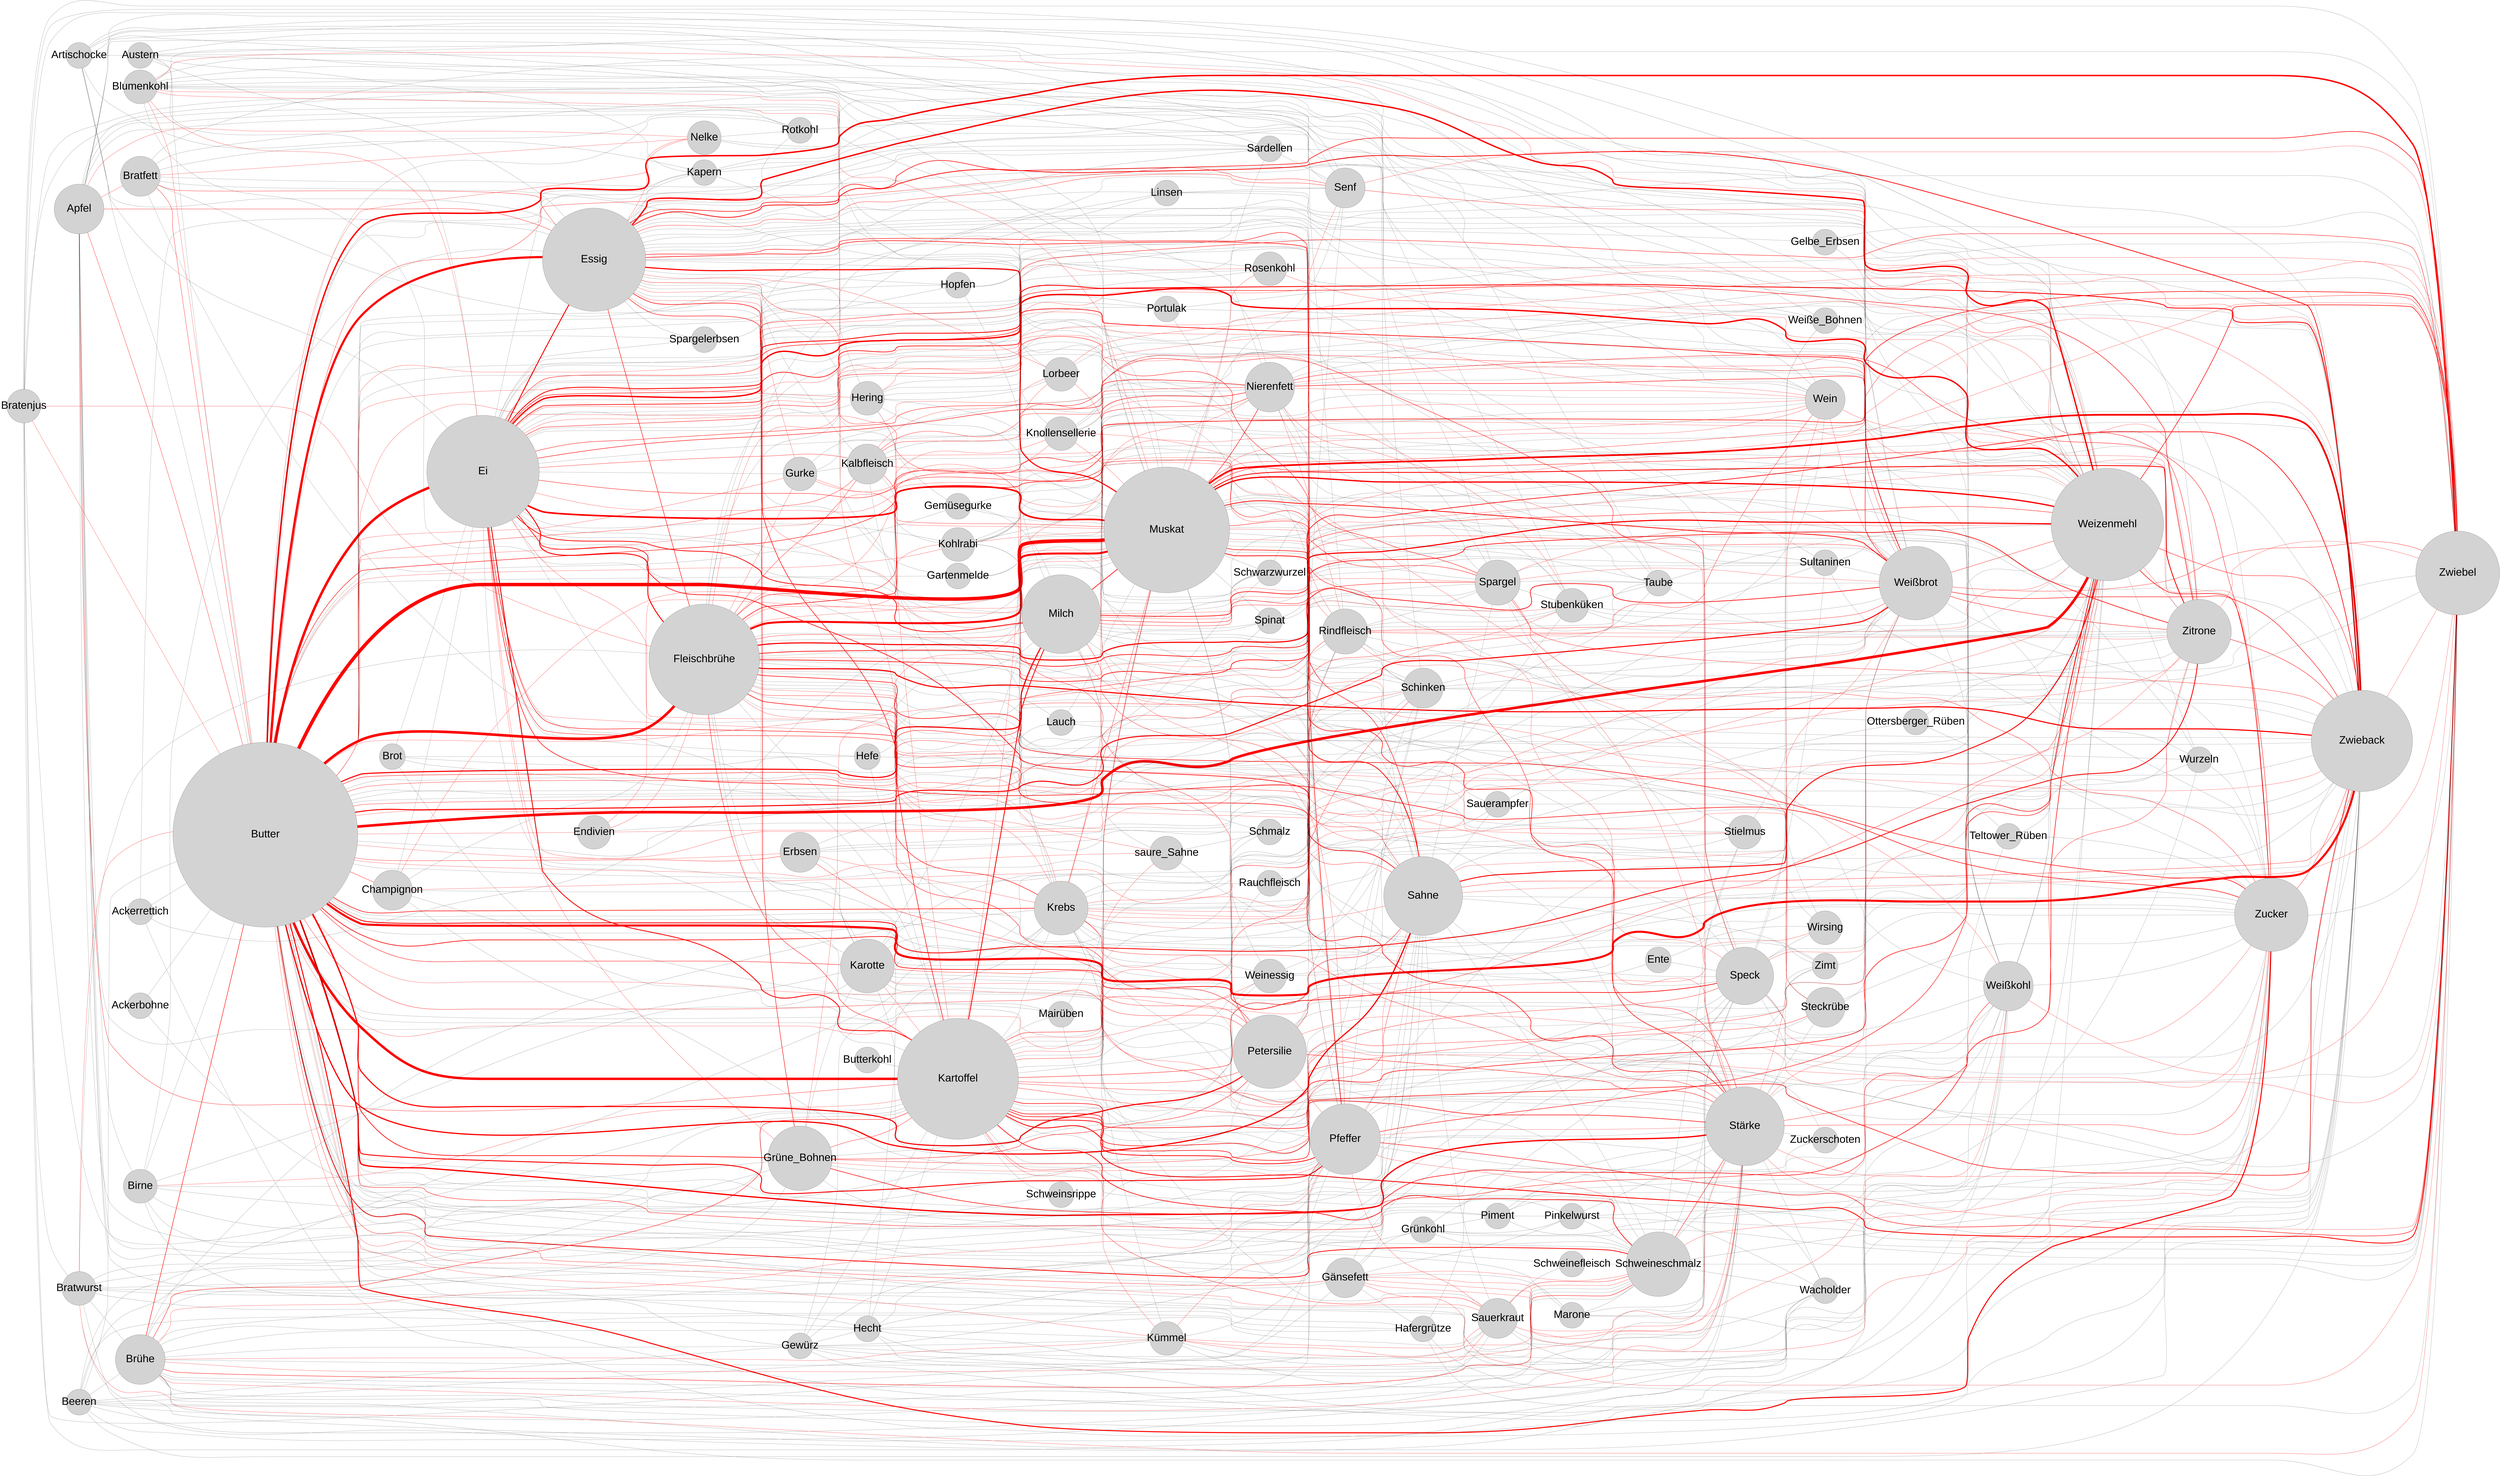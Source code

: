 graph {
graph[rankdir="LR", outputorder="edgesfirst"]
node[fontname="Arial", fontsize=120, shape=circle, style=filled, fixedsize=shape];
butter -- rindfleisch [penwidth=3, id="butter--rindfleisch", color=Red]
rindfleisch -- stubenküken [penwidth=1, id="rindfleisch--stubenküken"]
blumenkohl -- rindfleisch [penwidth=1, id="blumenkohl--rindfleisch"]
nierenfett -- rindfleisch [penwidth=2, id="nierenfett--rindfleisch", color=Red]
rindfleisch -- zitrone [penwidth=2, id="rindfleisch--zitrone", color=Red]
fleischbrühe -- rindfleisch [penwidth=1, id="fleischbrühe--rindfleisch"]
rindfleisch -- spargel [penwidth=1, id="rindfleisch--spargel"]
rindfleisch -- weizenmehl [penwidth=2, id="rindfleisch--weizenmehl", color=Red]
ei -- rindfleisch [penwidth=2, id="ei--rindfleisch", color=Red]
muskat -- rindfleisch [penwidth=2, id="muskat--rindfleisch", color=Red]
kartoffel -- rindfleisch [penwidth=2, id="kartoffel--rindfleisch", color=Red]
rindfleisch -- taube [penwidth=1, id="rindfleisch--taube"]
krebs -- rindfleisch [penwidth=1, id="krebs--rindfleisch"]
rindfleisch -- weißbrot [penwidth=3, id="rindfleisch--weißbrot", color=Red]
rindfleisch -- zwiebel [penwidth=1, id="rindfleisch--zwiebel"]
rauchfleisch -- rindfleisch [penwidth=1, id="rauchfleisch--rindfleisch"]
rindfleisch -- weißkohl [penwidth=2, id="rindfleisch--weißkohl", color=Red]
rindfleisch -- zwieback [penwidth=1, id="rindfleisch--zwieback"]
rindfleisch -- schinken [penwidth=1, id="rindfleisch--schinken"]
ottersberger_rüben -- zucker [penwidth=1, id="ottersberger_rüben--zucker"]
butter -- ottersberger_rüben [penwidth=1, id="butter--ottersberger_rüben"]
ottersberger_rüben -- weizenmehl [penwidth=1, id="ottersberger_rüben--weizenmehl"]
fleischbrühe -- ottersberger_rüben [penwidth=1, id="fleischbrühe--ottersberger_rüben"]
brot -- milch [penwidth=1, id="brot--milch"]
brot -- ei [penwidth=1, id="brot--ei"]
brot -- zwieback [penwidth=1, id="brot--zwieback"]
brot -- kartoffel [penwidth=1, id="brot--kartoffel"]
brot -- hefe [penwidth=1, id="brot--hefe"]
ei -- sultaninen [penwidth=1, id="ei--sultaninen"]
ei -- nierenfett [penwidth=5, id="ei--nierenfett", color=Red]
ei -- zitrone [penwidth=5, id="ei--zitrone", color=Red]
ei -- weizenmehl [penwidth=15, id="ei--weizenmehl", color=Red]
ei -- kapern [penwidth=1, id="ei--kapern"]
ei -- weiße_bohnen [penwidth=1, id="ei--weiße_bohnen"]
ei -- sahne [penwidth=7, id="ei--sahne", color=Red]
champignon -- ei [penwidth=1, id="champignon--ei"]
artischocke -- ei [penwidth=1, id="artischocke--ei"]
ei -- sardelle [penwidth=1, id="ei--sardelle"]
ei -- schmalz [penwidth=1, id="ei--schmalz"]
ei -- kartoffel [penwidth=9, id="ei--kartoffel", color=Red]
ei -- petersilie [penwidth=4, id="ei--petersilie", color=Red]
ei -- taube [penwidth=1, id="ei--taube"]
ei -- krebs [penwidth=5, id="ei--krebs", color=Red]
ei -- wein [penwidth=2, id="ei--wein", color=Red]
austern -- ei [penwidth=1, id="austern--ei"]
ei -- weinessig [penwidth=1, id="ei--weinessig"]
ei -- senf [penwidth=1, id="ei--senf"]
ei -- spargelerbsen [penwidth=1, id="ei--spargelerbsen"]
ei -- zwieback [penwidth=9, id="ei--zwieback", color=Red]
ei -- grüne_bohnen [penwidth=2, id="ei--grüne_bohnen", color=Red]
ei -- speck [penwidth=4, id="ei--speck", color=Red]
ei -- saure_sahne [penwidth=2, id="ei--saure_sahne", color=Red]
ei -- zimt [penwidth=1, id="ei--zimt"]
ei -- schinken [penwidth=1, id="ei--schinken"]
ei -- karotte [penwidth=1, id="ei--karotte"]
butter -- ei [penwidth=28, id="butter--ei", color=Red]
ei -- wurzeln [penwidth=1, id="ei--wurzeln"]
ei -- erbsen [penwidth=2, id="ei--erbsen", color=Red]
blumenkohl -- ei [penwidth=2, id="blumenkohl--ei", color=Red]
ei -- fleischbrühe [penwidth=10, id="ei--fleischbrühe", color=Red]
ei -- stubenküken [penwidth=2, id="ei--stubenküken", color=Red]
ei -- spargel [penwidth=4, id="ei--spargel", color=Red]
ei -- essig [penwidth=10, id="ei--essig", color=Red]
ei -- stärke [penwidth=4, id="ei--stärke", color=Red]
ei -- knollensellerie [penwidth=1, id="ei--knollensellerie"]
ei -- muskat [penwidth=18, id="ei--muskat", color=Red]
ei -- zucker [penwidth=6, id="ei--zucker", color=Red]
ei -- rosenkohl [penwidth=1, id="ei--rosenkohl"]
ei -- hopfen [penwidth=1, id="ei--hopfen"]
ei -- hering [penwidth=1, id="ei--hering"]
ei -- milch [penwidth=8, id="ei--milch", color=Red]
ei -- zwiebel [penwidth=4, id="ei--zwiebel", color=Red]
ei -- weißbrot [penwidth=7, id="ei--weißbrot", color=Red]
ei -- kalbfleisch [penwidth=3, id="ei--kalbfleisch", color=Red]
ei -- portulak [penwidth=1, id="ei--portulak"]
ei -- gurke [penwidth=1, id="ei--gurke"]
ei -- weißkohl [penwidth=1, id="ei--weißkohl"]
ei -- kohlrabi [penwidth=1, id="ei--kohlrabi"]
ei -- pfeffer [penwidth=2, id="ei--pfeffer", color=Red]
ei -- hefe [penwidth=1, id="ei--hefe"]
butter -- weiße_bohnen [penwidth=1, id="butter--weiße_bohnen"]
weiße_bohnen -- weizenmehl [penwidth=1, id="weiße_bohnen--weizenmehl"]
essig -- weiße_bohnen [penwidth=1, id="essig--weiße_bohnen"]
speck -- weiße_bohnen [penwidth=1, id="speck--weiße_bohnen"]
pfeffer -- weiße_bohnen [penwidth=1, id="pfeffer--weiße_bohnen"]
artischocke -- butter [penwidth=1, id="artischocke--butter"]
artischocke -- austern [penwidth=1, id="artischocke--austern"]
artischocke -- senf [penwidth=1, id="artischocke--senf"]
artischocke -- weizenmehl [penwidth=1, id="artischocke--weizenmehl"]
artischocke -- kapern [penwidth=1, id="artischocke--kapern"]
artischocke -- essig [penwidth=1, id="artischocke--essig"]
artischocke -- sardelle [penwidth=1, id="artischocke--sardelle"]
artischocke -- muskat [penwidth=1, id="artischocke--muskat"]
butter -- lauch [penwidth=1, id="butter--lauch"]
fleischbrühe -- lauch [penwidth=1, id="fleischbrühe--lauch"]
lauch -- zitrone [penwidth=1, id="lauch--zitrone"]
lauch -- zwieback [penwidth=1, id="lauch--zwieback"]
lauch -- muskat [penwidth=1, id="lauch--muskat"]
butter -- sardelle [penwidth=1, id="butter--sardelle"]
austern -- sardelle [penwidth=1, id="austern--sardelle"]
sardelle -- senf [penwidth=1, id="sardelle--senf"]
sardelle -- weizenmehl [penwidth=1, id="sardelle--weizenmehl"]
kapern -- sardelle [penwidth=1, id="kapern--sardelle"]
essig -- sardelle [penwidth=1, id="essig--sardelle"]
muskat -- sardelle [penwidth=1, id="muskat--sardelle"]
butter -- pinkelwurst [penwidth=1, id="butter--pinkelwurst"]
piment -- pinkelwurst [penwidth=1, id="piment--pinkelwurst"]
pinkelwurst -- zwiebel [penwidth=1, id="pinkelwurst--zwiebel"]
gänsefett -- pinkelwurst [penwidth=1, id="gänsefett--pinkelwurst"]
pinkelwurst -- stärke [penwidth=1, id="pinkelwurst--stärke"]
pinkelwurst -- zucker [penwidth=1, id="pinkelwurst--zucker"]
grünkohl -- pinkelwurst [penwidth=1, id="grünkohl--pinkelwurst"]
pinkelwurst -- schweineschmalz [penwidth=1, id="pinkelwurst--schweineschmalz"]
butter -- petersilie [penwidth=12, id="butter--petersilie", color=Red]
petersilie -- stubenküken [penwidth=1, id="petersilie--stubenküken"]
erbsen -- petersilie [penwidth=3, id="erbsen--petersilie", color=Red]
karotte -- petersilie [penwidth=3, id="karotte--petersilie", color=Red]
petersilie -- weizenmehl [penwidth=3, id="petersilie--weizenmehl", color=Red]
essig -- petersilie [penwidth=3, id="essig--petersilie", color=Red]
petersilie -- sahne [penwidth=1, id="petersilie--sahne"]
petersilie -- zuckerschoten [penwidth=1, id="petersilie--zuckerschoten"]
ackerbohne -- petersilie [penwidth=1, id="ackerbohne--petersilie"]
petersilie -- stärke [penwidth=4, id="petersilie--stärke", color=Red]
muskat -- petersilie [penwidth=1, id="muskat--petersilie"]
petersilie -- zucker [penwidth=1, id="petersilie--zucker"]
kartoffel -- petersilie [penwidth=3, id="kartoffel--petersilie", color=Red]
krebs -- petersilie [penwidth=2, id="krebs--petersilie", color=Red]
petersilie -- zwiebel [penwidth=2, id="petersilie--zwiebel", color=Red]
grüne_bohnen -- petersilie [penwidth=4, id="grüne_bohnen--petersilie", color=Red]
petersilie -- pfeffer [penwidth=2, id="petersilie--pfeffer", color=Red]
petersilie -- zimt [penwidth=1, id="petersilie--zimt"]
butter -- weinessig [penwidth=2, id="butter--weinessig", color=Red]
weinessig -- wurzeln [penwidth=1, id="weinessig--wurzeln"]
birne -- weinessig [penwidth=1, id="birne--weinessig"]
fleischbrühe -- weinessig [penwidth=1, id="fleischbrühe--weinessig"]
weinessig -- weizenmehl [penwidth=1, id="weinessig--weizenmehl"]
muskat -- weinessig [penwidth=1, id="muskat--weinessig"]
weinessig -- zucker [penwidth=1, id="weinessig--zucker"]
kartoffel -- weinessig [penwidth=1, id="kartoffel--weinessig"]
brühe -- wacholder [penwidth=1, id="brühe--wacholder"]
butter -- wacholder [penwidth=1, id="butter--wacholder"]
pfeffer -- wacholder [penwidth=1, id="pfeffer--wacholder"]
stärke -- wacholder [penwidth=1, id="stärke--wacholder"]
kümmel -- wacholder [penwidth=1, id="kümmel--wacholder"]
kartoffel -- wacholder [penwidth=1, id="kartoffel--wacholder"]
sauerkraut -- wacholder [penwidth=1, id="sauerkraut--wacholder"]
schweineschmalz -- wacholder [penwidth=1, id="schweineschmalz--wacholder"]
brühe -- stielmus [penwidth=1, id="brühe--stielmus"]
butter -- stielmus [penwidth=2, id="butter--stielmus", color=Red]
milch -- stielmus [penwidth=1, id="milch--stielmus"]
stielmus -- weizenmehl [penwidth=1, id="stielmus--weizenmehl"]
sahne -- stielmus [penwidth=1, id="sahne--stielmus"]
muskat -- stielmus [penwidth=1, id="muskat--stielmus"]
kartoffel -- stielmus [penwidth=1, id="kartoffel--stielmus"]
schweineschmalz -- stielmus [penwidth=1, id="schweineschmalz--stielmus"]
brühe -- zwieback [penwidth=1, id="brühe--zwieback"]
sultaninen -- zwieback [penwidth=1, id="sultaninen--zwieback"]
nierenfett -- zwieback [penwidth=1, id="nierenfett--zwieback"]
zitrone -- zwieback [penwidth=4, id="zitrone--zwieback", color=Red]
weizenmehl -- zwieback [penwidth=4, id="weizenmehl--zwieback", color=Red]
gartenmelde -- zwieback [penwidth=1, id="gartenmelde--zwieback"]
champignon -- zwieback [penwidth=1, id="champignon--zwieback"]
sahne -- zwieback [penwidth=3, id="sahne--zwieback", color=Red]
kümmel -- zwieback [penwidth=1, id="kümmel--zwieback"]
kartoffel -- zwieback [penwidth=6, id="kartoffel--zwieback", color=Red]
krebs -- zwieback [penwidth=1, id="krebs--zwieback"]
speck -- zwieback [penwidth=1, id="speck--zwieback"]
spinat -- zwieback [penwidth=1, id="spinat--zwieback"]
hecht -- zwieback [penwidth=1, id="hecht--zwieback"]
schinken -- zwieback [penwidth=1, id="schinken--zwieback"]
sauerampfer -- zwieback [penwidth=1, id="sauerampfer--zwieback"]
schweineschmalz -- zwieback [penwidth=1, id="schweineschmalz--zwieback"]
butter -- zwieback [penwidth=23, id="butter--zwieback", color=Red]
karotte -- zwieback [penwidth=1, id="karotte--zwieback"]
endivien -- zwieback [penwidth=2, id="endivien--zwieback", color=Red]
fleischbrühe -- zwieback [penwidth=12, id="fleischbrühe--zwieback", color=Red]
spargel -- zwieback [penwidth=3, id="spargel--zwieback", color=Red]
essig -- zwieback [penwidth=8, id="essig--zwieback", color=Red]
rosenkohl -- zwieback [penwidth=2, id="rosenkohl--zwieback", color=Red]
stärke -- zwieback [penwidth=2, id="stärke--zwieback", color=Red]
muskat -- zwieback [penwidth=19, id="muskat--zwieback", color=Red]
zucker -- zwieback [penwidth=3, id="zucker--zwieback", color=Red]
apfel -- zwieback [penwidth=1, id="apfel--zwieback"]
sauerkraut -- zwieback [penwidth=1, id="sauerkraut--zwieback"]
hopfen -- zwieback [penwidth=1, id="hopfen--zwieback"]
beeren -- zwieback [penwidth=1, id="beeren--zwieback"]
schwarzwurzel -- zwieback [penwidth=1, id="schwarzwurzel--zwieback"]
milch -- zwieback [penwidth=7, id="milch--zwieback", color=Red]
weißbrot -- zwieback [penwidth=5, id="weißbrot--zwieback", color=Red]
zwieback -- zwiebel [penwidth=2, id="zwieback--zwiebel", color=Red]
rauchfleisch -- zwieback [penwidth=1, id="rauchfleisch--zwieback"]
kalbfleisch -- zwieback [penwidth=1, id="kalbfleisch--zwieback"]
gurke -- zwieback [penwidth=2, id="gurke--zwieback", color=Red]
pfeffer -- zwieback [penwidth=1, id="pfeffer--zwieback"]
ackerrettich -- zwieback [penwidth=1, id="ackerrettich--zwieback"]
hefe -- zwieback [penwidth=1, id="hefe--zwieback"]
gewürz -- zwieback [penwidth=1, id="gewürz--zwieback"]
butterkohl -- kartoffel [penwidth=1, id="butterkohl--kartoffel"]
butter -- karotte [penwidth=4, id="butter--karotte", color=Red]
erbsen -- karotte [penwidth=1, id="erbsen--karotte"]
fleischbrühe -- karotte [penwidth=1, id="fleischbrühe--karotte"]
karotte -- spargel [penwidth=1, id="karotte--spargel"]
karotte -- weizenmehl [penwidth=1, id="karotte--weizenmehl"]
essig -- karotte [penwidth=1, id="essig--karotte"]
karotte -- stärke [penwidth=1, id="karotte--stärke"]
apfel -- karotte [penwidth=1, id="apfel--karotte"]
karotte -- muskat [penwidth=1, id="karotte--muskat"]
karotte -- kartoffel [penwidth=2, id="karotte--kartoffel", color=Red]
karotte -- zucker [penwidth=2, id="karotte--zucker", color=Red]
birne -- karotte [penwidth=1, id="birne--karotte"]
karotte -- zwiebel [penwidth=1, id="karotte--zwiebel"]
grüne_bohnen -- karotte [penwidth=1, id="grüne_bohnen--karotte"]
karotte -- pfeffer [penwidth=1, id="karotte--pfeffer"]
karotte -- schinken [penwidth=1, id="karotte--schinken"]
butter -- wurzeln [penwidth=1, id="butter--wurzeln"]
fleischbrühe -- wurzeln [penwidth=1, id="fleischbrühe--wurzeln"]
weizenmehl -- wurzeln [penwidth=1, id="weizenmehl--wurzeln"]
muskat -- wurzeln [penwidth=1, id="muskat--wurzeln"]
wurzeln -- zucker [penwidth=1, id="wurzeln--zucker"]
butter -- wirsing [penwidth=2, id="butter--wirsing", color=Red]
fleischbrühe -- wirsing [penwidth=1, id="fleischbrühe--wirsing"]
speck -- wirsing [penwidth=1, id="speck--wirsing"]
muskat -- wirsing [penwidth=1, id="muskat--wirsing"]
ente -- wirsing [penwidth=1, id="ente--wirsing"]
muskat -- sultaninen [penwidth=1, id="muskat--sultaninen"]
muskat -- nierenfett [penwidth=5, id="muskat--nierenfett", color=Red]
muskat -- zitrone [penwidth=9, id="muskat--zitrone", color=Red]
muskat -- weizenmehl [penwidth=14, id="muskat--weizenmehl", color=Red]
muskat -- steckrübe [penwidth=2, id="muskat--steckrübe", color=Red]
kapern -- muskat [penwidth=1, id="kapern--muskat"]
gartenmelde -- muskat [penwidth=1, id="gartenmelde--muskat"]
muskat -- sahne [penwidth=8, id="muskat--sahne", color=Red]
champignon -- muskat [penwidth=2, id="champignon--muskat", color=Red]
gemüsegurke -- muskat [penwidth=1, id="gemüsegurke--muskat"]
kartoffel -- muskat [penwidth=4, id="kartoffel--muskat", color=Red]
muskat -- taube [penwidth=1, id="muskat--taube"]
krebs -- muskat [penwidth=3, id="krebs--muskat", color=Red]
muskat -- wein [penwidth=2, id="muskat--wein", color=Red]
austern -- muskat [penwidth=1, id="austern--muskat"]
muskat -- senf [penwidth=1, id="muskat--senf"]
grüne_bohnen -- muskat [penwidth=2, id="grüne_bohnen--muskat", color=Red]
muskat -- speck [penwidth=1, id="muskat--speck"]
muskat -- spinat [penwidth=1, id="muskat--spinat"]
muskat -- schinken [penwidth=1, id="muskat--schinken"]
muskat -- sauerampfer [penwidth=1, id="muskat--sauerampfer"]
bratenjus -- muskat [penwidth=1, id="bratenjus--muskat"]
butter -- muskat [penwidth=38, id="butter--muskat", color=Red]
endivien -- muskat [penwidth=2, id="endivien--muskat", color=Red]
blumenkohl -- muskat [penwidth=2, id="blumenkohl--muskat", color=Red]
fleischbrühe -- muskat [penwidth=22, id="fleischbrühe--muskat", color=Red]
muskat -- spargel [penwidth=4, id="muskat--spargel", color=Red]
mairüben -- muskat [penwidth=1, id="mairüben--muskat"]
muskat -- stubenküken [penwidth=1, id="muskat--stubenküken"]
essig -- muskat [penwidth=12, id="essig--muskat", color=Red]
muskat -- rosenkohl [penwidth=2, id="muskat--rosenkohl", color=Red]
muskat -- stärke [penwidth=6, id="muskat--stärke", color=Red]
muskat -- zucker [penwidth=4, id="muskat--zucker", color=Red]
knollensellerie -- muskat [penwidth=2, id="knollensellerie--muskat", color=Red]
hopfen -- muskat [penwidth=1, id="hopfen--muskat"]
hering -- muskat [penwidth=1, id="hering--muskat"]
muskat -- schwarzwurzel [penwidth=1, id="muskat--schwarzwurzel"]
milch -- muskat [penwidth=7, id="milch--muskat", color=Red]
muskat -- zwiebel [penwidth=3, id="muskat--zwiebel", color=Red]
muskat -- weißbrot [penwidth=8, id="muskat--weißbrot", color=Red]
kalbfleisch -- muskat [penwidth=3, id="kalbfleisch--muskat", color=Red]
gurke -- muskat [penwidth=2, id="gurke--muskat", color=Red]
muskat -- weißkohl [penwidth=1, id="muskat--weißkohl"]
kohlrabi -- muskat [penwidth=2, id="kohlrabi--muskat", color=Red]
ackerrettich -- muskat [penwidth=1, id="ackerrettich--muskat"]
apfel -- butter [penwidth=3, id="apfel--butter", color=Red]
apfel -- weizenmehl [penwidth=1, id="apfel--weizenmehl"]
apfel -- essig [penwidth=3, id="apfel--essig", color=Red]
apfel -- kartoffel [penwidth=3, id="apfel--kartoffel", color=Red]
apfel -- bratfett [penwidth=2, id="apfel--bratfett", color=Red]
apfel -- birne [penwidth=1, id="apfel--birne"]
apfel -- wein [penwidth=1, id="apfel--wein"]
apfel -- rotkohl [penwidth=1, id="apfel--rotkohl"]
apfel -- milch [penwidth=1, id="apfel--milch"]
apfel -- nelke [penwidth=2, id="apfel--nelke", color=Red]
apfel -- weißkohl [penwidth=1, id="apfel--weißkohl"]
apfel -- grüne_bohnen [penwidth=1, id="apfel--grüne_bohnen"]
apfel -- pfeffer [penwidth=1, id="apfel--pfeffer"]
apfel -- schinken [penwidth=1, id="apfel--schinken"]
apfel -- schweinsrippe [penwidth=1, id="apfel--schweinsrippe"]
sultaninen -- zucker [penwidth=1, id="sultaninen--zucker"]
teltower_rüben -- zucker [penwidth=1, id="teltower_rüben--zucker"]
weizenmehl -- zucker [penwidth=6, id="weizenmehl--zucker", color=Red]
steckrübe -- zucker [penwidth=1, id="steckrübe--zucker"]
sahne -- zucker [penwidth=1, id="sahne--zucker"]
kartoffel -- zucker [penwidth=1, id="kartoffel--zucker"]
marone -- zucker [penwidth=1, id="marone--zucker"]
piment -- zucker [penwidth=1, id="piment--zucker"]
krebs -- zucker [penwidth=1, id="krebs--zucker"]
gänsefett -- zucker [penwidth=2, id="gänsefett--zucker", color=Red]
speck -- zucker [penwidth=2, id="speck--zucker", color=Red]
zimt -- zucker [penwidth=1, id="zimt--zucker"]
grünkohl -- zucker [penwidth=1, id="grünkohl--zucker"]
schweineschmalz -- zucker [penwidth=2, id="schweineschmalz--zucker", color=Red]
butter -- zucker [penwidth=11, id="butter--zucker", color=Red]
erbsen -- zucker [penwidth=1, id="erbsen--zucker"]
fleischbrühe -- zucker [penwidth=6, id="fleischbrühe--zucker", color=Red]
spargel -- zucker [penwidth=3, id="spargel--zucker", color=Red]
essig -- zucker [penwidth=1, id="essig--zucker"]
stärke -- zucker [penwidth=3, id="stärke--zucker", color=Red]
milch -- zucker [penwidth=2, id="milch--zucker", color=Red]
weißbrot -- zucker [penwidth=1, id="weißbrot--zucker"]
zucker -- zwiebel [penwidth=1, id="zucker--zwiebel"]
weißkohl -- zucker [penwidth=1, id="weißkohl--zucker"]
brühe -- sauerkraut [penwidth=2, id="brühe--sauerkraut", color=Red]
butter -- sauerkraut [penwidth=2, id="butter--sauerkraut", color=Red]
sauerkraut -- schweinefleisch [penwidth=1, id="sauerkraut--schweinefleisch"]
sahne -- sauerkraut [penwidth=1, id="sahne--sauerkraut"]
sauerkraut -- stärke [penwidth=2, id="sauerkraut--stärke", color=Red]
kümmel -- sauerkraut [penwidth=2, id="kümmel--sauerkraut", color=Red]
kartoffel -- sauerkraut [penwidth=3, id="kartoffel--sauerkraut", color=Red]
beeren -- sauerkraut [penwidth=1, id="beeren--sauerkraut"]
krebs -- sauerkraut [penwidth=1, id="krebs--sauerkraut"]
pfeffer -- sauerkraut [penwidth=2, id="pfeffer--sauerkraut", color=Red]
hecht -- sauerkraut [penwidth=1, id="hecht--sauerkraut"]
gewürz -- sauerkraut [penwidth=1, id="gewürz--sauerkraut"]
sauerkraut -- schweineschmalz [penwidth=3, id="sauerkraut--schweineschmalz", color=Red]
butter -- schwarzwurzel [penwidth=1, id="butter--schwarzwurzel"]
fleischbrühe -- schwarzwurzel [penwidth=1, id="fleischbrühe--schwarzwurzel"]
milch -- schwarzwurzel [penwidth=1, id="milch--schwarzwurzel"]
essig -- schwarzwurzel [penwidth=1, id="essig--schwarzwurzel"]
sultaninen -- weißbrot [penwidth=1, id="sultaninen--weißbrot"]
nierenfett -- weißbrot [penwidth=5, id="nierenfett--weißbrot", color=Red]
weißbrot -- zitrone [penwidth=4, id="weißbrot--zitrone", color=Red]
weißbrot -- weizenmehl [penwidth=3, id="weißbrot--weizenmehl", color=Red]
sahne -- weißbrot [penwidth=2, id="sahne--weißbrot", color=Red]
kartoffel -- weißbrot [penwidth=3, id="kartoffel--weißbrot", color=Red]
taube -- weißbrot [penwidth=1, id="taube--weißbrot"]
krebs -- weißbrot [penwidth=2, id="krebs--weißbrot", color=Red]
wein -- weißbrot [penwidth=2, id="wein--weißbrot", color=Red]
speck -- weißbrot [penwidth=1, id="speck--weißbrot"]
spinat -- weißbrot [penwidth=1, id="spinat--weißbrot"]
schinken -- weißbrot [penwidth=1, id="schinken--weißbrot"]
sauerampfer -- weißbrot [penwidth=1, id="sauerampfer--weißbrot"]
bratenjus -- weißbrot [penwidth=1, id="bratenjus--weißbrot"]
bratwurst -- weißbrot [penwidth=1, id="bratwurst--weißbrot"]
gelbe_erbsen -- weißbrot [penwidth=1, id="gelbe_erbsen--weißbrot"]
butter -- weißbrot [penwidth=11, id="butter--weißbrot", color=Red]
stubenküken -- weißbrot [penwidth=1, id="stubenküken--weißbrot"]
blumenkohl -- weißbrot [penwidth=1, id="blumenkohl--weißbrot"]
fleischbrühe -- weißbrot [penwidth=7, id="fleischbrühe--weißbrot", color=Red]
spargel -- weißbrot [penwidth=2, id="spargel--weißbrot", color=Red]
essig -- weißbrot [penwidth=1, id="essig--weißbrot"]
stärke -- weißbrot [penwidth=2, id="stärke--weißbrot", color=Red]
knollensellerie -- weißbrot [penwidth=1, id="knollensellerie--weißbrot"]
milch -- weißbrot [penwidth=3, id="milch--weißbrot", color=Red]
weißbrot -- zwiebel [penwidth=3, id="weißbrot--zwiebel", color=Red]
rauchfleisch -- weißbrot [penwidth=1, id="rauchfleisch--weißbrot"]
kalbfleisch -- weißbrot [penwidth=3, id="kalbfleisch--weißbrot", color=Red]
gurke -- weißbrot [penwidth=1, id="gurke--weißbrot"]
weißbrot -- weißkohl [penwidth=1, id="weißbrot--weißkohl"]
kohlrabi -- weißbrot [penwidth=1, id="kohlrabi--weißbrot"]
pfeffer -- weißbrot [penwidth=1, id="pfeffer--weißbrot"]
butter -- gurke [penwidth=2, id="butter--gurke", color=Red]
fleischbrühe -- gurke [penwidth=2, id="fleischbrühe--gurke", color=Red]
gurke -- nierenfett [penwidth=1, id="gurke--nierenfett"]
gurke -- kalbfleisch [penwidth=1, id="gurke--kalbfleisch"]
essig -- gurke [penwidth=2, id="essig--gurke", color=Red]
brühe -- butter [penwidth=5, id="brühe--butter", color=Red]
brühe -- sahne [penwidth=1, id="brühe--sahne"]
brühe -- stärke [penwidth=2, id="brühe--stärke", color=Red]
brühe -- kümmel [penwidth=2, id="brühe--kümmel", color=Red]
brühe -- kartoffel [penwidth=4, id="brühe--kartoffel", color=Red]
brühe -- hafergrütze [penwidth=1, id="brühe--hafergrütze"]
beeren -- brühe [penwidth=1, id="beeren--brühe"]
brühe -- krebs [penwidth=1, id="brühe--krebs"]
brühe -- zwiebel [penwidth=1, id="brühe--zwiebel"]
brühe -- gänsefett [penwidth=1, id="brühe--gänsefett"]
brühe -- weißkohl [penwidth=1, id="brühe--weißkohl"]
brühe -- grüne_bohnen [penwidth=1, id="brühe--grüne_bohnen"]
brühe -- speck [penwidth=1, id="brühe--speck"]
brühe -- pfeffer [penwidth=2, id="brühe--pfeffer", color=Red]
brühe -- hecht [penwidth=1, id="brühe--hecht"]
brühe -- gewürz [penwidth=1, id="brühe--gewürz"]
bratwurst -- brühe [penwidth=1, id="bratwurst--brühe"]
brühe -- schweineschmalz [penwidth=4, id="brühe--schweineschmalz", color=Red]
butter -- kapern [penwidth=1, id="butter--kapern"]
austern -- kapern [penwidth=1, id="austern--kapern"]
kapern -- senf [penwidth=1, id="kapern--senf"]
kapern -- weizenmehl [penwidth=1, id="kapern--weizenmehl"]
essig -- kapern [penwidth=1, id="essig--kapern"]
butter -- gartenmelde [penwidth=1, id="butter--gartenmelde"]
essig -- gartenmelde [penwidth=1, id="essig--gartenmelde"]
butter -- champignon [penwidth=3, id="butter--champignon", color=Red]
champignon -- fleischbrühe [penwidth=1, id="champignon--fleischbrühe"]
champignon -- zitrone [penwidth=2, id="champignon--zitrone", color=Red]
champignon -- pfeffer [penwidth=1, id="champignon--pfeffer"]
champignon -- stärke [penwidth=1, id="champignon--stärke"]
butter -- kümmel [penwidth=2, id="butter--kümmel", color=Red]
krebs -- kümmel [penwidth=1, id="krebs--kümmel"]
kümmel -- sahne [penwidth=1, id="kümmel--sahne"]
kümmel -- pfeffer [penwidth=2, id="kümmel--pfeffer", color=Red]
kümmel -- stärke [penwidth=2, id="kümmel--stärke", color=Red]
hecht -- kümmel [penwidth=1, id="hecht--kümmel"]
kartoffel -- kümmel [penwidth=2, id="kartoffel--kümmel", color=Red]
gewürz -- kümmel [penwidth=1, id="gewürz--kümmel"]
beeren -- kümmel [penwidth=1, id="beeren--kümmel"]
kümmel -- schweineschmalz [penwidth=2, id="kümmel--schweineschmalz", color=Red]
butter -- marone [penwidth=1, id="butter--marone"]
gänsefett -- marone [penwidth=1, id="gänsefett--marone"]
marone -- weißkohl [penwidth=1, id="marone--weißkohl"]
marone -- stärke [penwidth=1, id="marone--stärke"]
marone -- schweineschmalz [penwidth=1, id="marone--schweineschmalz"]
butter -- senf [penwidth=3, id="butter--senf", color=Red]
austern -- senf [penwidth=1, id="austern--senf"]
fleischbrühe -- senf [penwidth=2, id="fleischbrühe--senf", color=Red]
senf -- zwiebel [penwidth=2, id="senf--zwiebel", color=Red]
senf -- weizenmehl [penwidth=3, id="senf--weizenmehl", color=Red]
essig -- senf [penwidth=3, id="essig--senf", color=Red]
kartoffel -- senf [penwidth=1, id="kartoffel--senf"]
linsen -- senf [penwidth=1, id="linsen--senf"]
butter -- gänsefett [penwidth=3, id="butter--gänsefett", color=Red]
gänsefett -- piment [penwidth=1, id="gänsefett--piment"]
gänsefett -- zwiebel [penwidth=2, id="gänsefett--zwiebel", color=Red]
gänsefett -- weißkohl [penwidth=2, id="gänsefett--weißkohl", color=Red]
gänsefett -- speck [penwidth=1, id="gänsefett--speck"]
gänsefett -- stärke [penwidth=2, id="gänsefett--stärke", color=Red]
gänsefett -- grünkohl [penwidth=1, id="gänsefett--grünkohl"]
gänsefett -- hafergrütze [penwidth=1, id="gänsefett--hafergrütze"]
bratwurst -- gänsefett [penwidth=1, id="bratwurst--gänsefett"]
gänsefett -- schweineschmalz [penwidth=2, id="gänsefett--schweineschmalz", color=Red]
butter -- grüne_bohnen [penwidth=7, id="butter--grüne_bohnen", color=Red]
grüne_bohnen -- weizenmehl [penwidth=6, id="grüne_bohnen--weizenmehl", color=Red]
essig -- grüne_bohnen [penwidth=5, id="essig--grüne_bohnen", color=Red]
grüne_bohnen -- sahne [penwidth=3, id="grüne_bohnen--sahne", color=Red]
grüne_bohnen -- stärke [penwidth=1, id="grüne_bohnen--stärke"]
grüne_bohnen -- kartoffel [penwidth=3, id="grüne_bohnen--kartoffel", color=Red]
birne -- grüne_bohnen [penwidth=1, id="birne--grüne_bohnen"]
grüne_bohnen -- pfeffer [penwidth=2, id="grüne_bohnen--pfeffer", color=Red]
grüne_bohnen -- schinken [penwidth=1, id="grüne_bohnen--schinken"]
grüne_bohnen -- schweineschmalz [penwidth=1, id="grüne_bohnen--schweineschmalz"]
butter -- saure_sahne [penwidth=2, id="butter--saure_sahne", color=Red]
milch -- saure_sahne [penwidth=1, id="milch--saure_sahne"]
saure_sahne -- speck [penwidth=1, id="saure_sahne--speck"]
saure_sahne -- schmalz [penwidth=1, id="saure_sahne--schmalz"]
kartoffel -- saure_sahne [penwidth=2, id="kartoffel--saure_sahne", color=Red]
butter -- hecht [penwidth=1, id="butter--hecht"]
hecht -- krebs [penwidth=1, id="hecht--krebs"]
hecht -- sahne [penwidth=1, id="hecht--sahne"]
hecht -- pfeffer [penwidth=1, id="hecht--pfeffer"]
hecht -- stärke [penwidth=1, id="hecht--stärke"]
hecht -- kartoffel [penwidth=1, id="hecht--kartoffel"]
gewürz -- hecht [penwidth=1, id="gewürz--hecht"]
beeren -- hecht [penwidth=1, id="beeren--hecht"]
hecht -- schweineschmalz [penwidth=1, id="hecht--schweineschmalz"]
bratfett -- butter [penwidth=3, id="bratfett--butter", color=Red]
bratfett -- wein [penwidth=1, id="bratfett--wein"]
bratfett -- lorbeer [penwidth=1, id="bratfett--lorbeer"]
bratfett -- rotkohl [penwidth=1, id="bratfett--rotkohl"]
bratfett -- zwiebel [penwidth=1, id="bratfett--zwiebel"]
bratfett -- nelke [penwidth=2, id="bratfett--nelke", color=Red]
bratfett -- essig [penwidth=3, id="bratfett--essig", color=Red]
bratfett -- weißkohl [penwidth=1, id="bratfett--weißkohl"]
bratfett -- pfeffer [penwidth=1, id="bratfett--pfeffer"]
bratfett -- kartoffel [penwidth=1, id="bratfett--kartoffel"]
bratenjus -- butter [penwidth=2, id="bratenjus--butter", color=Red]
bratenjus -- fleischbrühe [penwidth=2, id="bratenjus--fleischbrühe", color=Red]
bratenjus -- zwiebel [penwidth=1, id="bratenjus--zwiebel"]
bratenjus -- weizenmehl [penwidth=1, id="bratenjus--weizenmehl"]
bratenjus -- pfeffer [penwidth=1, id="bratenjus--pfeffer"]
bratenjus -- stärke [penwidth=1, id="bratenjus--stärke"]
bratenjus -- knollensellerie [penwidth=1, id="bratenjus--knollensellerie"]
bratenjus -- kartoffel [penwidth=1, id="bratenjus--kartoffel"]
bratenjus -- bratwurst [penwidth=1, id="bratenjus--bratwurst"]
blumenkohl -- butter [penwidth=2, id="blumenkohl--butter", color=Red]
blumenkohl -- stubenküken [penwidth=1, id="blumenkohl--stubenküken"]
blumenkohl -- krebs [penwidth=2, id="blumenkohl--krebs", color=Red]
blumenkohl -- nierenfett [penwidth=1, id="blumenkohl--nierenfett"]
blumenkohl -- spargel [penwidth=1, id="blumenkohl--spargel"]
blumenkohl -- zitrone [penwidth=1, id="blumenkohl--zitrone"]
blumenkohl -- weizenmehl [penwidth=2, id="blumenkohl--weizenmehl", color=Red]
blumenkohl -- fleischbrühe [penwidth=1, id="blumenkohl--fleischbrühe"]
blumenkohl -- sahne [penwidth=1, id="blumenkohl--sahne"]
blumenkohl -- taube [penwidth=1, id="blumenkohl--taube"]
butter -- stubenküken [penwidth=2, id="butter--stubenküken", color=Red]
krebs -- stubenküken [penwidth=2, id="krebs--stubenküken", color=Red]
erbsen -- stubenküken [penwidth=1, id="erbsen--stubenküken"]
nierenfett -- stubenküken [penwidth=1, id="nierenfett--stubenküken"]
spargel -- stubenküken [penwidth=1, id="spargel--stubenküken"]
stubenküken -- zitrone [penwidth=1, id="stubenküken--zitrone"]
stubenküken -- weizenmehl [penwidth=1, id="stubenküken--weizenmehl"]
stubenküken -- taube [penwidth=1, id="stubenküken--taube"]
essig -- nierenfett [penwidth=1, id="essig--nierenfett"]
essig -- weizenmehl [penwidth=15, id="essig--weizenmehl", color=Red]
essig -- sahne [penwidth=5, id="essig--sahne", color=Red]
essig -- gemüsegurke [penwidth=1, id="essig--gemüsegurke"]
essig -- kartoffel [penwidth=6, id="essig--kartoffel", color=Red]
essig -- linsen [penwidth=1, id="essig--linsen"]
austern -- essig [penwidth=1, id="austern--essig"]
essig -- lorbeer [penwidth=2, id="essig--lorbeer", color=Red]
essig -- wein [penwidth=1, id="essig--wein"]
essig -- spargelerbsen [penwidth=1, id="essig--spargelerbsen"]
essig -- speck [penwidth=1, id="essig--speck"]
essig -- schinken [penwidth=1, id="essig--schinken"]
butter -- essig [penwidth=24, id="butter--essig", color=Red]
essig -- fleischbrühe [penwidth=5, id="essig--fleischbrühe", color=Red]
essig -- spargel [penwidth=1, id="essig--spargel"]
essig -- rosenkohl [penwidth=1, id="essig--rosenkohl"]
essig -- hopfen [penwidth=1, id="essig--hopfen"]
essig -- hering [penwidth=1, id="essig--hering"]
birne -- essig [penwidth=1, id="birne--essig"]
essig -- rotkohl [penwidth=1, id="essig--rotkohl"]
essig -- milch [penwidth=2, id="essig--milch", color=Red]
essig -- zwiebel [penwidth=6, id="essig--zwiebel", color=Red]
essig -- kalbfleisch [penwidth=1, id="essig--kalbfleisch"]
essig -- nelke [penwidth=2, id="essig--nelke", color=Red]
essig -- weißkohl [penwidth=1, id="essig--weißkohl"]
essig -- pfeffer [penwidth=6, id="essig--pfeffer", color=Red]
ackerrettich -- essig [penwidth=1, id="ackerrettich--essig"]
butter -- rosenkohl [penwidth=2, id="butter--rosenkohl", color=Red]
fleischbrühe -- rosenkohl [penwidth=1, id="fleischbrühe--rosenkohl"]
rosenkohl -- weizenmehl [penwidth=2, id="rosenkohl--weizenmehl", color=Red]
butter -- knollensellerie [penwidth=2, id="butter--knollensellerie", color=Red]
knollensellerie -- wein [penwidth=1, id="knollensellerie--wein"]
fleischbrühe -- knollensellerie [penwidth=2, id="fleischbrühe--knollensellerie", color=Red]
knollensellerie -- nierenfett [penwidth=1, id="knollensellerie--nierenfett"]
knollensellerie -- zitrone [penwidth=1, id="knollensellerie--zitrone"]
kalbfleisch -- knollensellerie [penwidth=1, id="kalbfleisch--knollensellerie"]
knollensellerie -- stärke [penwidth=2, id="knollensellerie--stärke", color=Red]
butter -- ente [penwidth=1, id="butter--ente"]
ente -- speck [penwidth=1, id="ente--speck"]
butter -- hafergrütze [penwidth=1, id="butter--hafergrütze"]
hafergrütze -- zwiebel [penwidth=1, id="hafergrütze--zwiebel"]
hafergrütze -- weißkohl [penwidth=1, id="hafergrütze--weißkohl"]
hafergrütze -- speck [penwidth=1, id="hafergrütze--speck"]
bratwurst -- hafergrütze [penwidth=1, id="bratwurst--hafergrütze"]
birne -- butter [penwidth=1, id="birne--butter"]
birne -- weizenmehl [penwidth=1, id="birne--weizenmehl"]
birne -- pfeffer [penwidth=1, id="birne--pfeffer"]
birne -- kartoffel [penwidth=2, id="birne--kartoffel", color=Red]
birne -- schinken [penwidth=1, id="birne--schinken"]
butter -- milch [penwidth=12, id="butter--milch", color=Red]
milch -- sultaninen [penwidth=1, id="milch--sultaninen"]
fleischbrühe -- milch [penwidth=3, id="fleischbrühe--milch", color=Red]
milch -- spargel [penwidth=1, id="milch--spargel"]
milch -- weizenmehl [penwidth=4, id="milch--weizenmehl", color=Red]
milch -- sahne [penwidth=3, id="milch--sahne", color=Red]
gemüsegurke -- milch [penwidth=1, id="gemüsegurke--milch"]
milch -- schmalz [penwidth=1, id="milch--schmalz"]
kartoffel -- milch [penwidth=9, id="kartoffel--milch", color=Red]
hering -- milch [penwidth=1, id="hering--milch"]
milch -- zwiebel [penwidth=2, id="milch--zwiebel", color=Red]
milch -- speck [penwidth=2, id="milch--speck", color=Red]
milch -- spinat [penwidth=1, id="milch--spinat"]
hefe -- milch [penwidth=1, id="hefe--milch"]
milch -- schinken [penwidth=1, id="milch--schinken"]
butter -- rauchfleisch [penwidth=1, id="butter--rauchfleisch"]
kartoffel -- rauchfleisch [penwidth=1, id="kartoffel--rauchfleisch"]
rauchfleisch -- schinken [penwidth=1, id="rauchfleisch--schinken"]
hefe -- kartoffel [penwidth=1, id="hefe--kartoffel"]
butter -- gewürz [penwidth=1, id="butter--gewürz"]
gewürz -- krebs [penwidth=1, id="gewürz--krebs"]
gewürz -- sahne [penwidth=1, id="gewürz--sahne"]
gewürz -- pfeffer [penwidth=1, id="gewürz--pfeffer"]
gewürz -- stärke [penwidth=1, id="gewürz--stärke"]
gewürz -- kartoffel [penwidth=1, id="gewürz--kartoffel"]
beeren -- gewürz [penwidth=1, id="beeren--gewürz"]
gewürz -- schweineschmalz [penwidth=1, id="gewürz--schweineschmalz"]
butter -- sultaninen [penwidth=1, id="butter--sultaninen"]
fleischbrühe -- sultaninen [penwidth=1, id="fleischbrühe--sultaninen"]
spargel -- sultaninen [penwidth=1, id="spargel--sultaninen"]
speck -- sultaninen [penwidth=1, id="speck--sultaninen"]
butter -- nierenfett [penwidth=5, id="butter--nierenfett", color=Red]
nierenfett -- zitrone [penwidth=4, id="nierenfett--zitrone", color=Red]
fleischbrühe -- nierenfett [penwidth=4, id="fleischbrühe--nierenfett", color=Red]
nierenfett -- spargel [penwidth=1, id="nierenfett--spargel"]
nierenfett -- weizenmehl [penwidth=2, id="nierenfett--weizenmehl", color=Red]
nierenfett -- stärke [penwidth=2, id="nierenfett--stärke", color=Red]
nierenfett -- taube [penwidth=1, id="nierenfett--taube"]
krebs -- nierenfett [penwidth=2, id="krebs--nierenfett", color=Red]
nierenfett -- wein [penwidth=2, id="nierenfett--wein", color=Red]
nierenfett -- zwiebel [penwidth=1, id="nierenfett--zwiebel"]
kalbfleisch -- nierenfett [penwidth=3, id="kalbfleisch--nierenfett", color=Red]
nierenfett -- weißkohl [penwidth=1, id="nierenfett--weißkohl"]
kohlrabi -- nierenfett [penwidth=1, id="kohlrabi--nierenfett"]
butter -- zitrone [penwidth=9, id="butter--zitrone", color=Red]
endivien -- zitrone [penwidth=1, id="endivien--zitrone"]
fleischbrühe -- zitrone [penwidth=7, id="fleischbrühe--zitrone", color=Red]
spargel -- zitrone [penwidth=1, id="spargel--zitrone"]
weizenmehl -- zitrone [penwidth=2, id="weizenmehl--zitrone", color=Red]
stärke -- zitrone [penwidth=3, id="stärke--zitrone", color=Red]
taube -- zitrone [penwidth=1, id="taube--zitrone"]
krebs -- zitrone [penwidth=2, id="krebs--zitrone", color=Red]
wein -- zitrone [penwidth=2, id="wein--zitrone", color=Red]
zitrone -- zwiebel [penwidth=2, id="zitrone--zwiebel", color=Red]
kalbfleisch -- zitrone [penwidth=2, id="kalbfleisch--zitrone", color=Red]
weißkohl -- zitrone [penwidth=1, id="weißkohl--zitrone"]
kohlrabi -- zitrone [penwidth=1, id="kohlrabi--zitrone"]
kartoffel -- schweinefleisch [penwidth=1, id="kartoffel--schweinefleisch"]
schweinefleisch -- schweineschmalz [penwidth=1, id="schweinefleisch--schweineschmalz"]
teltower_rüben -- weizenmehl [penwidth=1, id="teltower_rüben--weizenmehl"]
steckrübe -- weizenmehl [penwidth=1, id="steckrübe--weizenmehl"]
sahne -- weizenmehl [penwidth=10, id="sahne--weizenmehl", color=Red]
gemüsegurke -- weizenmehl [penwidth=1, id="gemüsegurke--weizenmehl"]
kartoffel -- weizenmehl [penwidth=6, id="kartoffel--weizenmehl", color=Red]
taube -- weizenmehl [penwidth=1, id="taube--weizenmehl"]
linsen -- weizenmehl [penwidth=1, id="linsen--weizenmehl"]
krebs -- weizenmehl [penwidth=2, id="krebs--weizenmehl", color=Red]
lorbeer -- weizenmehl [penwidth=1, id="lorbeer--weizenmehl"]
austern -- weizenmehl [penwidth=1, id="austern--weizenmehl"]
spargelerbsen -- weizenmehl [penwidth=1, id="spargelerbsen--weizenmehl"]
speck -- weizenmehl [penwidth=2, id="speck--weizenmehl", color=Red]
schinken -- weizenmehl [penwidth=1, id="schinken--weizenmehl"]
bratwurst -- weizenmehl [penwidth=1, id="bratwurst--weizenmehl"]
butter -- weizenmehl [penwidth=29, id="butter--weizenmehl", color=Red]
fleischbrühe -- weizenmehl [penwidth=12, id="fleischbrühe--weizenmehl", color=Red]
spargel -- weizenmehl [penwidth=2, id="spargel--weizenmehl", color=Red]
hopfen -- weizenmehl [penwidth=1, id="hopfen--weizenmehl"]
hering -- weizenmehl [penwidth=1, id="hering--weizenmehl"]
weizenmehl -- zwiebel [penwidth=6, id="weizenmehl--zwiebel", color=Red]
portulak -- weizenmehl [penwidth=1, id="portulak--weizenmehl"]
weißkohl -- weizenmehl [penwidth=1, id="weißkohl--weizenmehl"]
kohlrabi -- weizenmehl [penwidth=1, id="kohlrabi--weizenmehl"]
pfeffer -- weizenmehl [penwidth=5, id="pfeffer--weizenmehl", color=Red]
butter -- steckrübe [penwidth=3, id="butter--steckrübe", color=Red]
fleischbrühe -- steckrübe [penwidth=2, id="fleischbrühe--steckrübe", color=Red]
sahne -- steckrübe [penwidth=1, id="sahne--steckrübe"]
stärke -- steckrübe [penwidth=1, id="stärke--steckrübe"]
kartoffel -- steckrübe [penwidth=1, id="kartoffel--steckrübe"]
kartoffel -- sahne [penwidth=4, id="kartoffel--sahne", color=Red]
krebs -- sahne [penwidth=2, id="krebs--sahne", color=Red]
lorbeer -- sahne [penwidth=1, id="lorbeer--sahne"]
sahne -- sauerampfer [penwidth=1, id="sahne--sauerampfer"]
sahne -- schweineschmalz [penwidth=1, id="sahne--schweineschmalz"]
butter -- sahne [penwidth=13, id="butter--sahne", color=Red]
fleischbrühe -- sahne [penwidth=3, id="fleischbrühe--sahne", color=Red]
sahne -- spargel [penwidth=1, id="sahne--spargel"]
sahne -- stärke [penwidth=1, id="sahne--stärke"]
hering -- sahne [penwidth=1, id="hering--sahne"]
beeren -- sahne [penwidth=1, id="beeren--sahne"]
sahne -- zwiebel [penwidth=2, id="sahne--zwiebel", color=Red]
portulak -- sahne [penwidth=1, id="portulak--sahne"]
kohlrabi -- sahne [penwidth=1, id="kohlrabi--sahne"]
pfeffer -- sahne [penwidth=2, id="pfeffer--sahne", color=Red]
butter -- gemüsegurke [penwidth=1, id="butter--gemüsegurke"]
butter -- schmalz [penwidth=1, id="butter--schmalz"]
kartoffel -- schmalz [penwidth=1, id="kartoffel--schmalz"]
kartoffel -- krebs [penwidth=1, id="kartoffel--krebs"]
kartoffel -- lorbeer [penwidth=2, id="kartoffel--lorbeer", color=Red]
kartoffel -- speck [penwidth=3, id="kartoffel--speck", color=Red]
kartoffel -- schinken [penwidth=3, id="kartoffel--schinken", color=Red]
bratwurst -- kartoffel [penwidth=1, id="bratwurst--kartoffel"]
kartoffel -- schweineschmalz [penwidth=7, id="kartoffel--schweineschmalz", color=Red]
butter -- kartoffel [penwidth=27, id="butter--kartoffel", color=Red]
kartoffel -- mairüben [penwidth=1, id="kartoffel--mairüben"]
fleischbrühe -- kartoffel [penwidth=4, id="fleischbrühe--kartoffel", color=Red]
kartoffel -- stärke [penwidth=6, id="kartoffel--stärke", color=Red]
hering -- kartoffel [penwidth=2, id="hering--kartoffel", color=Red]
beeren -- kartoffel [penwidth=1, id="beeren--kartoffel"]
kartoffel -- zwiebel [penwidth=9, id="kartoffel--zwiebel", color=Red]
kartoffel -- weißkohl [penwidth=1, id="kartoffel--weißkohl"]
kartoffel -- pfeffer [penwidth=8, id="kartoffel--pfeffer", color=Red]
kartoffel -- schweinsrippe [penwidth=1, id="kartoffel--schweinsrippe"]
butter -- taube [penwidth=1, id="butter--taube"]
krebs -- taube [penwidth=1, id="krebs--taube"]
spargel -- taube [penwidth=1, id="spargel--taube"]
butter -- piment [penwidth=1, id="butter--piment"]
piment -- zwiebel [penwidth=1, id="piment--zwiebel"]
piment -- stärke [penwidth=1, id="piment--stärke"]
grünkohl -- piment [penwidth=1, id="grünkohl--piment"]
piment -- schweineschmalz [penwidth=1, id="piment--schweineschmalz"]
austern -- butter [penwidth=1, id="austern--butter"]
butter -- wein [penwidth=3, id="butter--wein", color=Red]
fleischbrühe -- wein [penwidth=2, id="fleischbrühe--wein", color=Red]
stärke -- wein [penwidth=2, id="stärke--wein", color=Red]
krebs -- wein [penwidth=1, id="krebs--wein"]
rotkohl -- wein [penwidth=1, id="rotkohl--wein"]
kalbfleisch -- wein [penwidth=2, id="kalbfleisch--wein", color=Red]
nelke -- wein [penwidth=1, id="nelke--wein"]
kohlrabi -- wein [penwidth=1, id="kohlrabi--wein"]
butter -- spinat [penwidth=1, id="butter--spinat"]
fleischbrühe -- spinat [penwidth=1, id="fleischbrühe--spinat"]
butter -- grünkohl [penwidth=1, id="butter--grünkohl"]
grünkohl -- zwiebel [penwidth=1, id="grünkohl--zwiebel"]
grünkohl -- stärke [penwidth=1, id="grünkohl--stärke"]
grünkohl -- schweineschmalz [penwidth=1, id="grünkohl--schweineschmalz"]
bratwurst -- butter [penwidth=2, id="bratwurst--butter", color=Red]
bratwurst -- fleischbrühe [penwidth=1, id="bratwurst--fleischbrühe"]
bratwurst -- zwiebel [penwidth=2, id="bratwurst--zwiebel", color=Red]
bratwurst -- weißkohl [penwidth=1, id="bratwurst--weißkohl"]
bratwurst -- pfeffer [penwidth=1, id="bratwurst--pfeffer"]
bratwurst -- speck [penwidth=1, id="bratwurst--speck"]
butter -- gelbe_erbsen [penwidth=1, id="butter--gelbe_erbsen"]
gelbe_erbsen -- zwiebel [penwidth=1, id="gelbe_erbsen--zwiebel"]
butter -- endivien [penwidth=2, id="butter--endivien", color=Red]
butter -- mairüben [penwidth=1, id="butter--mairüben"]
butter -- spargel [penwidth=4, id="butter--spargel", color=Red]
butter -- zuckerschoten [penwidth=1, id="butter--zuckerschoten"]
beeren -- butter [penwidth=1, id="beeren--butter"]
butter -- nelke [penwidth=2, id="butter--nelke", color=Red]
butter -- pfeffer [penwidth=10, id="butter--pfeffer", color=Red]
butter -- teltower_rüben [penwidth=1, id="butter--teltower_rüben"]
butter -- linsen [penwidth=1, id="butter--linsen"]
butter -- krebs [penwidth=6, id="butter--krebs", color=Red]
butter -- lorbeer [penwidth=2, id="butter--lorbeer", color=Red]
butter -- spargelerbsen [penwidth=1, id="butter--spargelerbsen"]
butter -- speck [penwidth=7, id="butter--speck", color=Red]
butter -- zimt [penwidth=1, id="butter--zimt"]
butter -- schinken [penwidth=2, id="butter--schinken", color=Red]
butter -- sauerampfer [penwidth=1, id="butter--sauerampfer"]
butter -- schweineschmalz [penwidth=8, id="butter--schweineschmalz", color=Red]
butter -- erbsen [penwidth=3, id="butter--erbsen", color=Red]
butter -- fleischbrühe [penwidth=29, id="butter--fleischbrühe", color=Red]
ackerbohne -- butter [penwidth=1, id="ackerbohne--butter"]
butter -- stärke [penwidth=14, id="butter--stärke", color=Red]
butter -- hopfen [penwidth=1, id="butter--hopfen"]
butter -- hering [penwidth=2, id="butter--hering", color=Red]
butter -- rotkohl [penwidth=1, id="butter--rotkohl"]
butter -- zwiebel [penwidth=16, id="butter--zwiebel", color=Red]
butter -- kalbfleisch [penwidth=3, id="butter--kalbfleisch", color=Red]
butter -- portulak [penwidth=1, id="butter--portulak"]
butter -- weißkohl [penwidth=4, id="butter--weißkohl", color=Red]
butter -- kohlrabi [penwidth=2, id="butter--kohlrabi", color=Red]
ackerrettich -- butter [penwidth=1, id="ackerrettich--butter"]
endivien -- fleischbrühe [penwidth=2, id="endivien--fleischbrühe", color=Red]
fleischbrühe -- mairüben [penwidth=1, id="fleischbrühe--mairüben"]
mairüben -- stärke [penwidth=1, id="mairüben--stärke"]
fleischbrühe -- spargel [penwidth=2, id="fleischbrühe--spargel", color=Red]
krebs -- spargel [penwidth=1, id="krebs--spargel"]
spargel -- speck [penwidth=1, id="spargel--speck"]
stärke -- zuckerschoten [penwidth=1, id="stärke--zuckerschoten"]
beeren -- krebs [penwidth=1, id="beeren--krebs"]
beeren -- pfeffer [penwidth=1, id="beeren--pfeffer"]
beeren -- stärke [penwidth=1, id="beeren--stärke"]
beeren -- schweineschmalz [penwidth=1, id="beeren--schweineschmalz"]
nelke -- rotkohl [penwidth=1, id="nelke--rotkohl"]
nelke -- weißkohl [penwidth=1, id="nelke--weißkohl"]
krebs -- pfeffer [penwidth=1, id="krebs--pfeffer"]
lorbeer -- pfeffer [penwidth=2, id="lorbeer--pfeffer", color=Red]
pfeffer -- speck [penwidth=1, id="pfeffer--speck"]
pfeffer -- schinken [penwidth=1, id="pfeffer--schinken"]
pfeffer -- schweineschmalz [penwidth=2, id="pfeffer--schweineschmalz", color=Red]
fleischbrühe -- pfeffer [penwidth=1, id="fleischbrühe--pfeffer"]
pfeffer -- stärke [penwidth=2, id="pfeffer--stärke", color=Red]
hering -- pfeffer [penwidth=1, id="hering--pfeffer"]
pfeffer -- zwiebel [penwidth=5, id="pfeffer--zwiebel", color=Red]
fleischbrühe -- teltower_rüben [penwidth=1, id="fleischbrühe--teltower_rüben"]
fleischbrühe -- linsen [penwidth=1, id="fleischbrühe--linsen"]
linsen -- zwiebel [penwidth=1, id="linsen--zwiebel"]
krebs -- zimt [penwidth=1, id="krebs--zimt"]
krebs -- schweineschmalz [penwidth=1, id="krebs--schweineschmalz"]
erbsen -- krebs [penwidth=2, id="erbsen--krebs", color=Red]
fleischbrühe -- krebs [penwidth=2, id="fleischbrühe--krebs", color=Red]
krebs -- stärke [penwidth=3, id="krebs--stärke", color=Red]
kalbfleisch -- krebs [penwidth=1, id="kalbfleisch--krebs"]
kohlrabi -- krebs [penwidth=1, id="kohlrabi--krebs"]
lorbeer -- zwiebel [penwidth=2, id="lorbeer--zwiebel", color=Red]
hering -- lorbeer [penwidth=1, id="hering--lorbeer"]
fleischbrühe -- speck [penwidth=1, id="fleischbrühe--speck"]
speck -- zwiebel [penwidth=1, id="speck--zwiebel"]
speck -- weißkohl [penwidth=1, id="speck--weißkohl"]
schweineschmalz -- speck [penwidth=1, id="schweineschmalz--speck"]
erbsen -- zimt [penwidth=1, id="erbsen--zimt"]
stärke -- zimt [penwidth=1, id="stärke--zimt"]
hering -- schinken [penwidth=1, id="hering--schinken"]
schinken -- zwiebel [penwidth=1, id="schinken--zwiebel"]
schweineschmalz -- stärke [penwidth=4, id="schweineschmalz--stärke", color=Red]
schweineschmalz -- zwiebel [penwidth=1, id="schweineschmalz--zwiebel"]
schweineschmalz -- weißkohl [penwidth=1, id="schweineschmalz--weißkohl"]
erbsen -- stärke [penwidth=1, id="erbsen--stärke"]
fleischbrühe -- stärke [penwidth=6, id="fleischbrühe--stärke", color=Red]
fleischbrühe -- zwiebel [penwidth=6, id="fleischbrühe--zwiebel", color=Red]
fleischbrühe -- kalbfleisch [penwidth=3, id="fleischbrühe--kalbfleisch", color=Red]
fleischbrühe -- portulak [penwidth=1, id="fleischbrühe--portulak"]
fleischbrühe -- weißkohl [penwidth=1, id="fleischbrühe--weißkohl"]
fleischbrühe -- kohlrabi [penwidth=2, id="fleischbrühe--kohlrabi", color=Red]
stärke -- zwiebel [penwidth=2, id="stärke--zwiebel", color=Red]
kalbfleisch -- stärke [penwidth=2, id="kalbfleisch--stärke", color=Red]
stärke -- weißkohl [penwidth=1, id="stärke--weißkohl"]
kohlrabi -- stärke [penwidth=1, id="kohlrabi--stärke"]
hering -- zwiebel [penwidth=2, id="hering--zwiebel", color=Red]
portulak -- zwiebel [penwidth=1, id="portulak--zwiebel"]
weißkohl -- zwiebel [penwidth=2, id="weißkohl--zwiebel", color=Red]
kalbfleisch -- kohlrabi [penwidth=1, id="kalbfleisch--kohlrabi"]
rindfleisch [width=7.0, label=Rindfleisch, class=meat]
ottersberger_rüben [width=4.0, label=Ottersberger_Rüben, class=veg]
brot [width=4.0, label=Brot, class=carb]
ei [width=17.431676725154983, label=Ei, class=egg]
weiße_bohnen [width=4.0, label=Weiße_Bohnen, class=veg]
artischocke [width=4.0, label=Artischocke, class=veg]
lauch [width=4.0, label=Lauch, class=veg]
sardelle [width=4.0, label=Sardellen, class=fish]
pinkelwurst [width=4.0, label=Pinkelwurst, class=meat]
petersilie [width=11.392304845413264, label=Petersilie, class=herb]
weinessig [width=5.242640687119286, label=Weinessig, class=condi]
wacholder [width=4.0, label=Wacholder, class=spice]
stielmus [width=5.242640687119286, label=Stielmus, class=veg]
zwieback [width=15.696938456699067, label=Zwieback, class=carb]
butterkohl [width=4.0, label=Butterkohl, class=veg]
karotte [width=8.348469228349533, label=Karotte, class=veg]
wurzeln [width=4.0, label=Wurzeln, class=veg]
wirsing [width=5.242640687119286, label=Wirsing, class=veg]
muskat [width=19.49324200890693, label=Muskat, class=spice]
apfel [width=7.708203932499369, label=Apfel, class=fruit]
zucker [width=11.392304845413264, label=Zucker, class=sweet]
sauerkraut [width=6.196152422706632, label=Sauerkraut, class=veg]
schwarzwurzel [width=4.0, label=Schwarzwurzel, class=veg]
weißbrot [width=11.392304845413264, label=Weißbrot, class=carb]
gurke [width=5.242640687119286, label=Gurke, class=veg]
brühe [width=7.708203932499369, label=Brühe, class=condi]
kapern [width=4.0, label=Kapern, class=spice]
gartenmelde [width=4.0, label=Gartenmelde, class=veg]
champignon [width=6.196152422706632, label=Champignon, class=veg]
kümmel [width=5.242640687119286, label=Kümmel, class=spice]
marone [width=4.0, label=Marone, class=nuts]
senf [width=6.196152422706632, label=Senf, class=condi]
gänsefett [width=6.196152422706632, label=Gänsefett, class=fat]
grüne_bohnen [width=10.0, label=Grüne_Bohnen, class=veg]
saure_sahne [width=5.242640687119286, label=saure_Sahne, class=milk]
hecht [width=4.0, label=Hecht, class=fish]
bratfett [width=6.196152422706632, label=Bratfett, class=fat]
bratenjus [width=5.242640687119286, label=Bratenjus, class=condi]
blumenkohl [width=5.242640687119286, label=Blumenkohl, class=veg]
stubenküken [width=5.242640687119286, label=Stubenküken, class=meat]
essig [width=16.0, label=Essig, class=condi]
rosenkohl [width=5.242640687119286, label=Rosenkohl, class=veg]
knollensellerie [width=5.242640687119286, label=Knollensellerie, class=veg]
ente [width=4.0, label=Ente, class=meat]
hafergrütze [width=4.0, label=Hafergrütze, class=carb]
birne [width=5.242640687119286, label=Birne, class=fruit]
milch [width=12.224972160321824, label=Milch, class=milk]
rauchfleisch [width=4.0, label=Rauchfleisch, class=meat]
hefe [width=4.0, label=Hefe, class=etc]
gewürz [width=4.0, label=Gewürz, class=spice]
sultaninen [width=4.0, label=Sultaninen, class=fruit]
nierenfett [width=7.708203932499369, label=Nierenfett, class=fat]
zitrone [width=10.0, label=Zitrone, class=fruit]
schweinefleisch [width=4.0, label=Schweinefleisch, class=meat]
weizenmehl [width=17.431676725154983, label=Weizenmehl, class=carb]
steckrübe [width=6.196152422706632, label=Steckrübe, class=veg]
sahne [width=12.224972160321824, label=Sahne, class=milk]
gemüsegurke [width=4.0, label=Gemüsegurke, class=veg]
schmalz [width=4.0, label=Schmalz, class=fat]
kartoffel [width=18.74823934929885, label=Kartoffel, class=carb]
taube [width=4.0, label=Taube, class=meat]
piment [width=4.0, label=Piment, class=spice]
austern [width=4.0, label=Austern, class=fish]
wein [width=6.196152422706632, label=Wein, class=alc]
spinat [width=4.0, label=Spinat, class=veg]
grünkohl [width=4.0, label=Grünkohl, class=veg]
bratwurst [width=5.242640687119286, label=Bratwurst, class=meat]
gelbe_erbsen [width=4.0, label=Gelbe_Erbsen, class=veg]
butter [width=28.65863337187866, label=Butter, class=fat]
endivien [width=5.242640687119286, label=Endivien, class=veg]
mairüben [width=4.0, label=Mairüben, class=veg]
spargel [width=7.0, label=Spargel, class=veg]
zuckerschoten [width=4.0, label=Zuckerschoten, class=veg]
beeren [width=4.0, label=Beeren, class=fruit]
nelke [width=5.242640687119286, label=Nelke, class=spice]
pfeffer [width=10.9498743710662, label=Pfeffer, class=spice]
teltower_rüben [width=4.0, label=Teltower_Rüben, class=veg]
linsen [width=4.0, label=Linsen, class=veg]
krebs [width=8.348469228349533, label=Krebs, class=fish]
lorbeer [width=5.242640687119286, label=Lorbeer, class=herb]
spargelerbsen [width=4.0, label=Spargelerbsen, class=veg]
speck [width=8.937253933193773, label=Speck, class=meat]
zimt [width=4.0, label=Zimt, class=spice]
schinken [width=6.196152422706632, label=Schinken, class=meat]
sauerampfer [width=4.0, label=Sauerampfer, class=herb]
schweineschmalz [width=10.0, label=Schweineschmalz, class=fat]
erbsen [width=6.196152422706632, label=Erbsen, class=veg]
fleischbrühe [width=17.15549442140351, label=Fleischbrühe, class=condi]
ackerbohne [width=4.0, label=Ackerbohne, class=veg]
stärke [width=12.224972160321824, label=Stärke, class=etc]
hopfen [width=4.0, label=Hopfen, class=veg]
hering [width=5.242640687119286, label=Hering, class=fish]
rotkohl [width=4.0, label=Rotkohl, class=veg]
zwiebel [width=13.0, label=Zwiebel, class=onion]
kalbfleisch [width=6.196152422706632, label=Kalbfleisch, class=meat]
portulak [width=4.0, label=Portulak, class=veg]
weißkohl [width=7.708203932499369, label=Weißkohl, class=veg]
kohlrabi [width=5.242640687119286, label=Kohlrabi, class=veg]
ackerrettich [width=4.0, label=Ackerrettich, class=veg]
schweinsrippe [width=4.0, label=Schweinsrippe, class=meat]
}